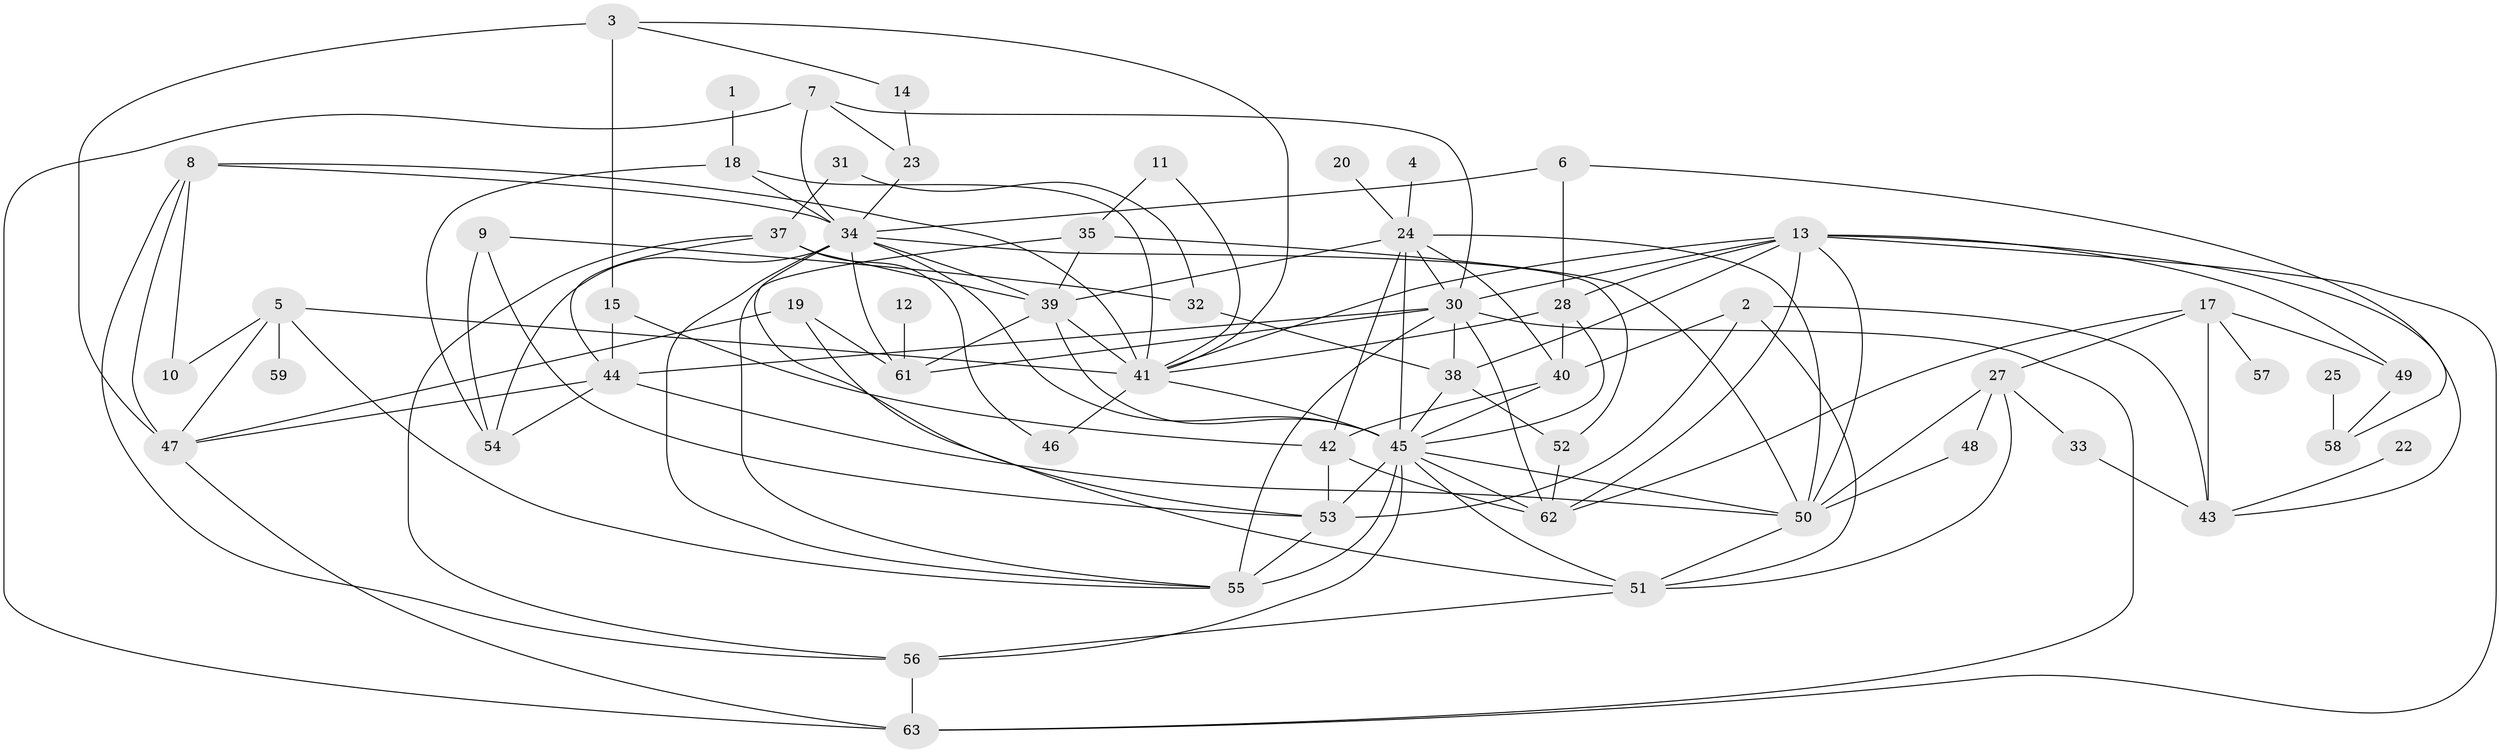 // original degree distribution, {4: 0.24, 1: 0.12, 5: 0.104, 3: 0.224, 2: 0.192, 8: 0.024, 6: 0.032, 0: 0.048, 7: 0.016}
// Generated by graph-tools (version 1.1) at 2025/00/03/09/25 03:00:53]
// undirected, 57 vertices, 125 edges
graph export_dot {
graph [start="1"]
  node [color=gray90,style=filled];
  1;
  2;
  3;
  4;
  5;
  6;
  7;
  8;
  9;
  10;
  11;
  12;
  13;
  14;
  15;
  17;
  18;
  19;
  20;
  22;
  23;
  24;
  25;
  27;
  28;
  30;
  31;
  32;
  33;
  34;
  35;
  37;
  38;
  39;
  40;
  41;
  42;
  43;
  44;
  45;
  46;
  47;
  48;
  49;
  50;
  51;
  52;
  53;
  54;
  55;
  56;
  57;
  58;
  59;
  61;
  62;
  63;
  1 -- 18 [weight=1.0];
  2 -- 40 [weight=1.0];
  2 -- 43 [weight=1.0];
  2 -- 51 [weight=1.0];
  2 -- 53 [weight=1.0];
  3 -- 14 [weight=1.0];
  3 -- 15 [weight=1.0];
  3 -- 41 [weight=1.0];
  3 -- 47 [weight=2.0];
  4 -- 24 [weight=1.0];
  5 -- 10 [weight=1.0];
  5 -- 41 [weight=1.0];
  5 -- 47 [weight=1.0];
  5 -- 55 [weight=1.0];
  5 -- 59 [weight=1.0];
  6 -- 28 [weight=1.0];
  6 -- 34 [weight=1.0];
  6 -- 58 [weight=1.0];
  7 -- 23 [weight=1.0];
  7 -- 30 [weight=1.0];
  7 -- 34 [weight=1.0];
  7 -- 63 [weight=1.0];
  8 -- 10 [weight=1.0];
  8 -- 34 [weight=1.0];
  8 -- 41 [weight=1.0];
  8 -- 47 [weight=1.0];
  8 -- 56 [weight=1.0];
  9 -- 32 [weight=1.0];
  9 -- 53 [weight=1.0];
  9 -- 54 [weight=1.0];
  11 -- 35 [weight=1.0];
  11 -- 41 [weight=1.0];
  12 -- 61 [weight=1.0];
  13 -- 28 [weight=1.0];
  13 -- 30 [weight=1.0];
  13 -- 38 [weight=1.0];
  13 -- 41 [weight=1.0];
  13 -- 43 [weight=1.0];
  13 -- 49 [weight=1.0];
  13 -- 50 [weight=1.0];
  13 -- 62 [weight=1.0];
  13 -- 63 [weight=1.0];
  14 -- 23 [weight=1.0];
  15 -- 42 [weight=1.0];
  15 -- 44 [weight=1.0];
  17 -- 27 [weight=1.0];
  17 -- 43 [weight=1.0];
  17 -- 49 [weight=1.0];
  17 -- 57 [weight=1.0];
  17 -- 62 [weight=1.0];
  18 -- 34 [weight=1.0];
  18 -- 41 [weight=1.0];
  18 -- 54 [weight=1.0];
  19 -- 47 [weight=1.0];
  19 -- 51 [weight=1.0];
  19 -- 61 [weight=1.0];
  20 -- 24 [weight=1.0];
  22 -- 43 [weight=1.0];
  23 -- 34 [weight=1.0];
  24 -- 30 [weight=1.0];
  24 -- 39 [weight=1.0];
  24 -- 40 [weight=1.0];
  24 -- 42 [weight=1.0];
  24 -- 45 [weight=2.0];
  24 -- 50 [weight=2.0];
  25 -- 58 [weight=1.0];
  27 -- 33 [weight=1.0];
  27 -- 48 [weight=1.0];
  27 -- 50 [weight=2.0];
  27 -- 51 [weight=1.0];
  28 -- 40 [weight=1.0];
  28 -- 41 [weight=1.0];
  28 -- 45 [weight=1.0];
  30 -- 38 [weight=1.0];
  30 -- 44 [weight=1.0];
  30 -- 55 [weight=2.0];
  30 -- 61 [weight=1.0];
  30 -- 62 [weight=1.0];
  30 -- 63 [weight=1.0];
  31 -- 32 [weight=1.0];
  31 -- 37 [weight=1.0];
  32 -- 38 [weight=1.0];
  33 -- 43 [weight=1.0];
  34 -- 39 [weight=1.0];
  34 -- 45 [weight=1.0];
  34 -- 52 [weight=1.0];
  34 -- 53 [weight=1.0];
  34 -- 54 [weight=1.0];
  34 -- 55 [weight=1.0];
  34 -- 61 [weight=2.0];
  35 -- 39 [weight=1.0];
  35 -- 50 [weight=1.0];
  35 -- 55 [weight=1.0];
  37 -- 39 [weight=1.0];
  37 -- 44 [weight=1.0];
  37 -- 46 [weight=1.0];
  37 -- 56 [weight=1.0];
  38 -- 45 [weight=1.0];
  38 -- 52 [weight=1.0];
  39 -- 41 [weight=1.0];
  39 -- 45 [weight=2.0];
  39 -- 61 [weight=2.0];
  40 -- 42 [weight=1.0];
  40 -- 45 [weight=1.0];
  41 -- 45 [weight=1.0];
  41 -- 46 [weight=1.0];
  42 -- 53 [weight=1.0];
  42 -- 62 [weight=1.0];
  44 -- 47 [weight=2.0];
  44 -- 50 [weight=1.0];
  44 -- 54 [weight=1.0];
  45 -- 50 [weight=1.0];
  45 -- 51 [weight=1.0];
  45 -- 53 [weight=1.0];
  45 -- 55 [weight=1.0];
  45 -- 56 [weight=1.0];
  45 -- 62 [weight=1.0];
  47 -- 63 [weight=1.0];
  48 -- 50 [weight=1.0];
  49 -- 58 [weight=1.0];
  50 -- 51 [weight=1.0];
  51 -- 56 [weight=1.0];
  52 -- 62 [weight=1.0];
  53 -- 55 [weight=1.0];
  56 -- 63 [weight=1.0];
}
